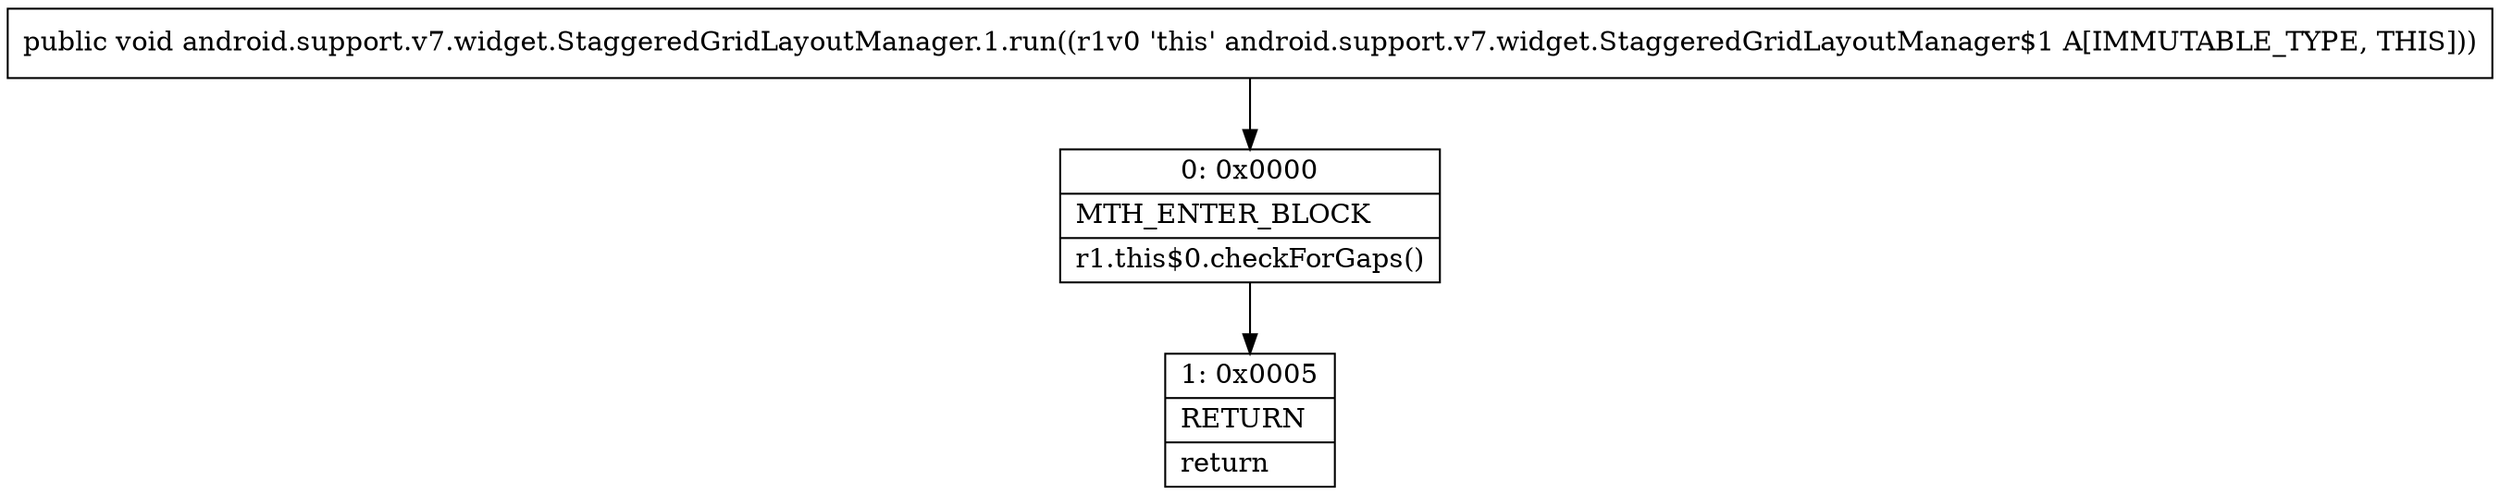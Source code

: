 digraph "CFG forandroid.support.v7.widget.StaggeredGridLayoutManager.1.run()V" {
Node_0 [shape=record,label="{0\:\ 0x0000|MTH_ENTER_BLOCK\l|r1.this$0.checkForGaps()\l}"];
Node_1 [shape=record,label="{1\:\ 0x0005|RETURN\l|return\l}"];
MethodNode[shape=record,label="{public void android.support.v7.widget.StaggeredGridLayoutManager.1.run((r1v0 'this' android.support.v7.widget.StaggeredGridLayoutManager$1 A[IMMUTABLE_TYPE, THIS])) }"];
MethodNode -> Node_0;
Node_0 -> Node_1;
}

